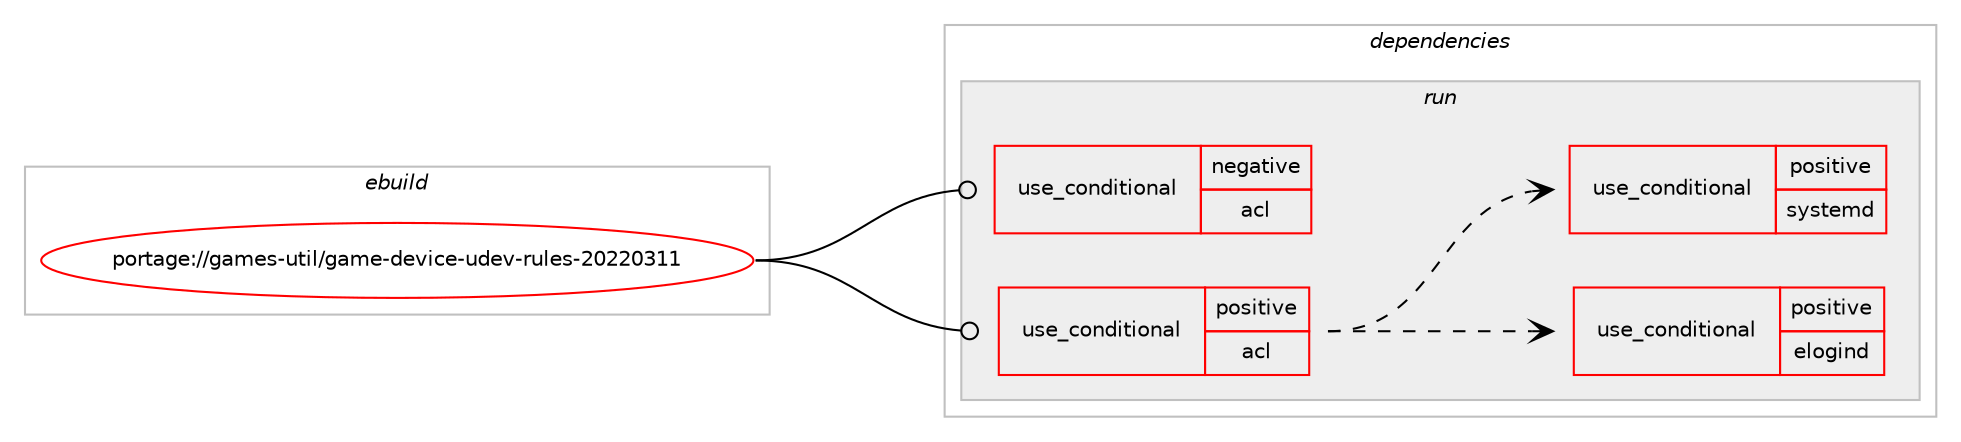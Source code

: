digraph prolog {

# *************
# Graph options
# *************

newrank=true;
concentrate=true;
compound=true;
graph [rankdir=LR,fontname=Helvetica,fontsize=10,ranksep=1.5];#, ranksep=2.5, nodesep=0.2];
edge  [arrowhead=vee];
node  [fontname=Helvetica,fontsize=10];

# **********
# The ebuild
# **********

subgraph cluster_leftcol {
color=gray;
rank=same;
label=<<i>ebuild</i>>;
id [label="portage://games-util/game-device-udev-rules-20220311", color=red, width=4, href="../games-util/game-device-udev-rules-20220311.svg"];
}

# ****************
# The dependencies
# ****************

subgraph cluster_midcol {
color=gray;
label=<<i>dependencies</i>>;
subgraph cluster_compile {
fillcolor="#eeeeee";
style=filled;
label=<<i>compile</i>>;
}
subgraph cluster_compileandrun {
fillcolor="#eeeeee";
style=filled;
label=<<i>compile and run</i>>;
}
subgraph cluster_run {
fillcolor="#eeeeee";
style=filled;
label=<<i>run</i>>;
subgraph cond63498 {
dependency117114 [label=<<TABLE BORDER="0" CELLBORDER="1" CELLSPACING="0" CELLPADDING="4"><TR><TD ROWSPAN="3" CELLPADDING="10">use_conditional</TD></TR><TR><TD>negative</TD></TR><TR><TD>acl</TD></TR></TABLE>>, shape=none, color=red];
# *** BEGIN UNKNOWN DEPENDENCY TYPE (TODO) ***
# dependency117114 -> package_dependency(portage://games-util/game-device-udev-rules-20220311,run,no,acct-group,input,none,[,,],[],[])
# *** END UNKNOWN DEPENDENCY TYPE (TODO) ***

}
id:e -> dependency117114:w [weight=20,style="solid",arrowhead="odot"];
subgraph cond63499 {
dependency117115 [label=<<TABLE BORDER="0" CELLBORDER="1" CELLSPACING="0" CELLPADDING="4"><TR><TD ROWSPAN="3" CELLPADDING="10">use_conditional</TD></TR><TR><TD>positive</TD></TR><TR><TD>acl</TD></TR></TABLE>>, shape=none, color=red];
subgraph cond63500 {
dependency117116 [label=<<TABLE BORDER="0" CELLBORDER="1" CELLSPACING="0" CELLPADDING="4"><TR><TD ROWSPAN="3" CELLPADDING="10">use_conditional</TD></TR><TR><TD>positive</TD></TR><TR><TD>elogind</TD></TR></TABLE>>, shape=none, color=red];
# *** BEGIN UNKNOWN DEPENDENCY TYPE (TODO) ***
# dependency117116 -> package_dependency(portage://games-util/game-device-udev-rules-20220311,run,no,sys-auth,elogind,none,[,,],[],[use(enable(acl),none)])
# *** END UNKNOWN DEPENDENCY TYPE (TODO) ***

}
dependency117115:e -> dependency117116:w [weight=20,style="dashed",arrowhead="vee"];
subgraph cond63501 {
dependency117117 [label=<<TABLE BORDER="0" CELLBORDER="1" CELLSPACING="0" CELLPADDING="4"><TR><TD ROWSPAN="3" CELLPADDING="10">use_conditional</TD></TR><TR><TD>positive</TD></TR><TR><TD>systemd</TD></TR></TABLE>>, shape=none, color=red];
# *** BEGIN UNKNOWN DEPENDENCY TYPE (TODO) ***
# dependency117117 -> package_dependency(portage://games-util/game-device-udev-rules-20220311,run,no,sys-apps,systemd,none,[,,],[],[use(enable(acl),none)])
# *** END UNKNOWN DEPENDENCY TYPE (TODO) ***

}
dependency117115:e -> dependency117117:w [weight=20,style="dashed",arrowhead="vee"];
}
id:e -> dependency117115:w [weight=20,style="solid",arrowhead="odot"];
# *** BEGIN UNKNOWN DEPENDENCY TYPE (TODO) ***
# id -> package_dependency(portage://games-util/game-device-udev-rules-20220311,run,no,virtual,udev,none,[,,],[],[])
# *** END UNKNOWN DEPENDENCY TYPE (TODO) ***

}
}

# **************
# The candidates
# **************

subgraph cluster_choices {
rank=same;
color=gray;
label=<<i>candidates</i>>;

}

}
